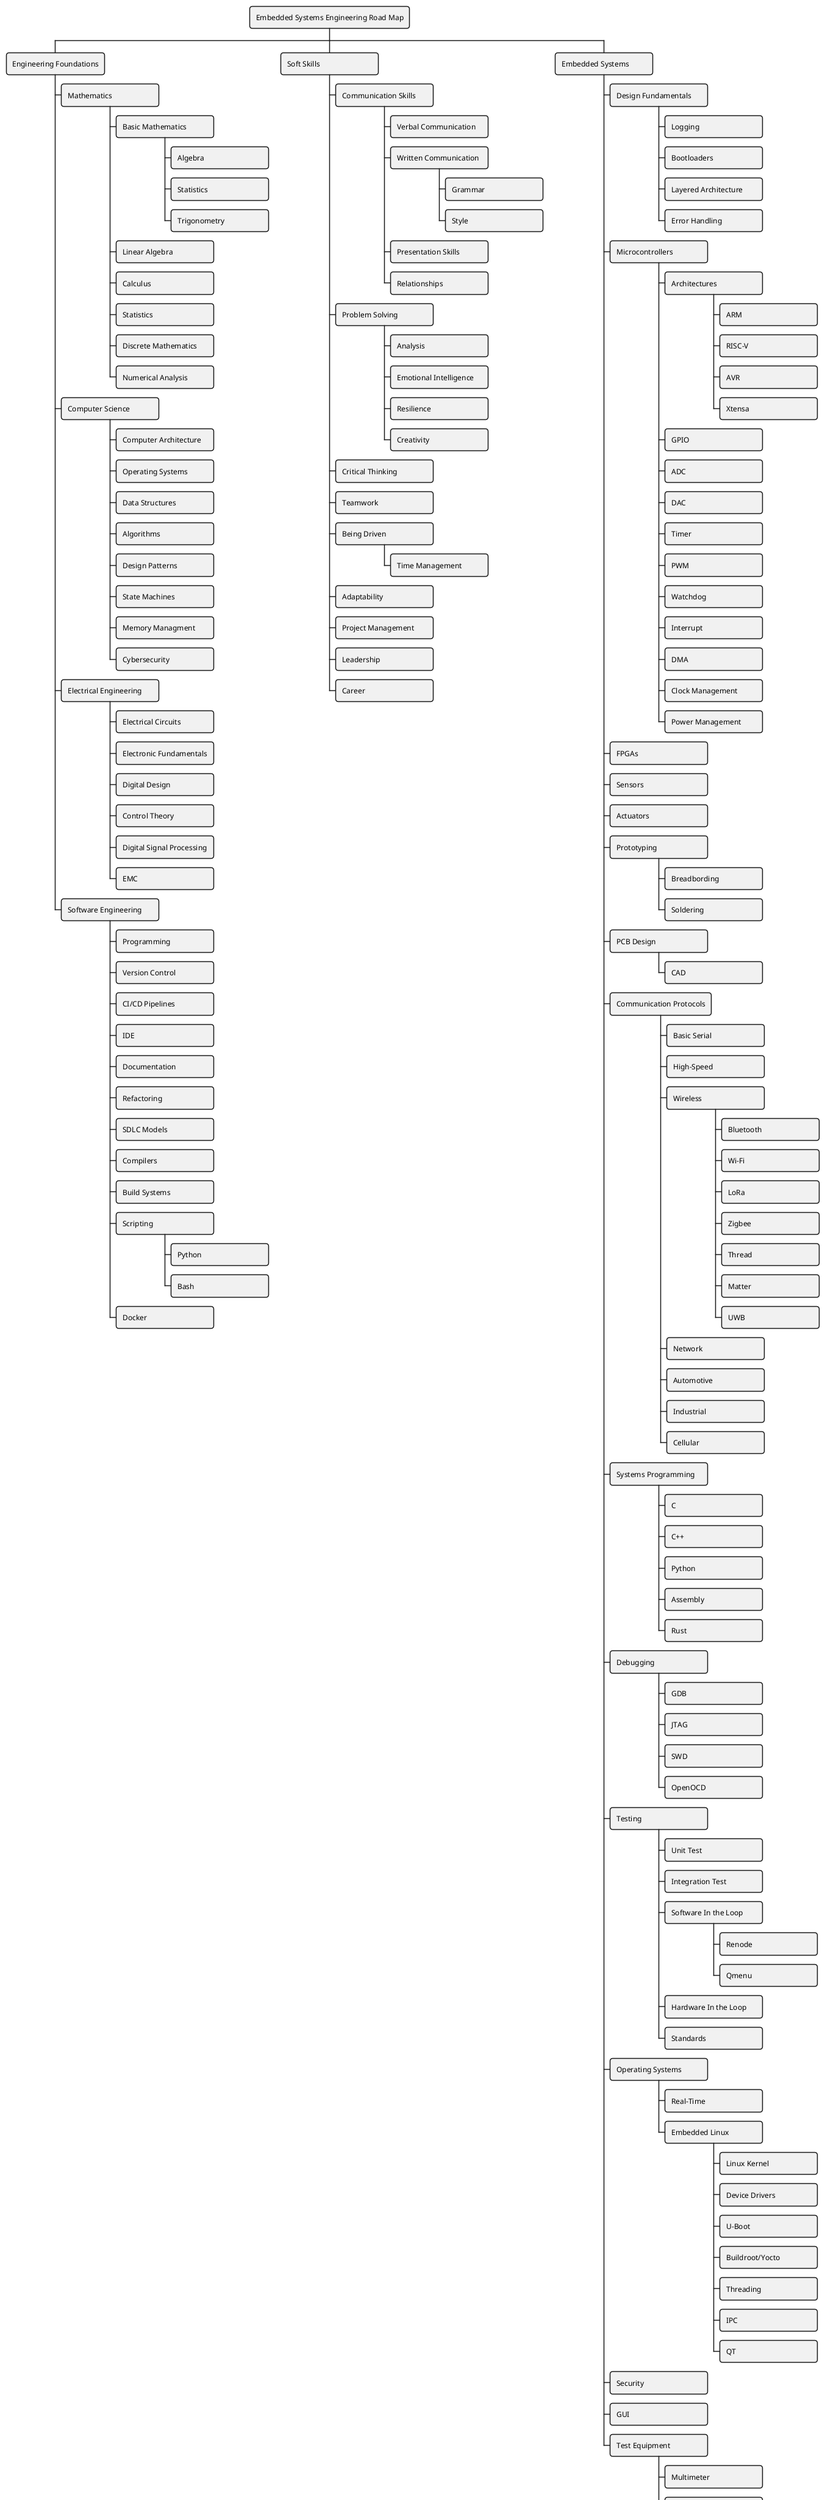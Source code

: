 @startwbs Embedded Systemes Engineering Road Map
<style>
node {
    MinimumWidth 160
    MaximumWidth 1600
    RoundCorner 8
}
</style>
+ Embedded Systems Engineering Road Map
 + Engineering Foundations
  + Mathematics
   + Basic Mathematics
    + Algebra
    + Statistics
    + Trigonometry
   + Linear Algebra
   + Calculus
   + Statistics
   + Discrete Mathematics
   + Numerical Analysis
  + Computer Science
   + Computer Architecture
   + Operating Systems
   + Data Structures
   + Algorithms
   + Design Patterns
   + State Machines
   + Memory Managment
   + Cybersecurity
  + Electrical Engineering
   + Electrical Circuits
   + Electronic Fundamentals
   + Digital Design
   + Control Theory
   + Digital Signal Processing
   + EMC
  + Software Engineering
   + Programming
   + Version Control
   + CI/CD Pipelines
   + IDE
   + Documentation
   + Refactoring
   + SDLC Models
   + Compilers
   + Build Systems
   + Scripting
    + Python
    + Bash
   + Docker
 + Soft Skills
  + Communication Skills
   + Verbal Communication
   + Written Communication
    + Grammar
    + Style
   + Presentation Skills
   + Relationships
  + Problem Solving
   + Analysis
   + Emotional Intelligence
   + Resilience
   + Creativity
  + Critical Thinking
  + Teamwork
  + Being Driven
   + Time Management
  + Adaptability
  + Project Management
  + Leadership
  + Career
 + Embedded Systems
  + Design Fundamentals
   + Logging
   + Bootloaders
   + Layered Architecture
   + Error Handling
  + Microcontrollers
   + Architectures
    + ARM
    + RISC-V
    + AVR
    + Xtensa
   + GPIO
   + ADC
   + DAC
   + Timer
   + PWM
   + Watchdog
   + Interrupt
   + DMA
   + Clock Management
   + Power Management
  + FPGAs
  + Sensors
  + Actuators
  + Prototyping
   + Breadbording
   + Soldering
  + PCB Design
   + CAD
  + Communication Protocols
   + Basic Serial
   + High-Speed
   + Wireless
    + Bluetooth
    + Wi-Fi
    + LoRa
    + Zigbee
    + Thread
    + Matter
    + UWB
   + Network
   + Automotive
   + Industrial
   + Cellular
  + Systems Programming
   + C
   + C++
   + Python
   + Assembly
   + Rust
  + Debugging
   + GDB
   + JTAG
   + SWD
   + OpenOCD
  + Testing
   + Unit Test
   + Integration Test
   + Software In the Loop
    + Renode
    + Qmenu
   + Hardware In the Loop
   + Standards
  + Operating Systems
   + Real-Time
   + Embedded Linux
    + Linux Kernel
    + Device Drivers
    + U-Boot
    + Buildroot/Yocto
    + Threading
    + IPC
    + QT
  + Security
  + GUI
  + Test Equipment
   + Multimeter
   + Logic Analyzer
   + Oscilloscope
@endwbs